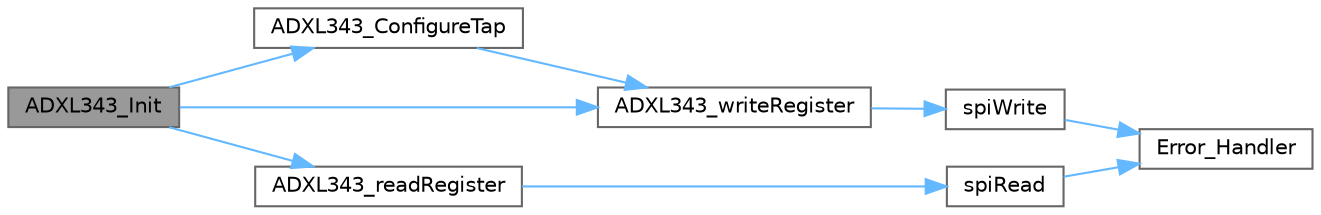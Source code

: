 digraph "ADXL343_Init"
{
 // LATEX_PDF_SIZE
  bgcolor="transparent";
  edge [fontname=Helvetica,fontsize=10,labelfontname=Helvetica,labelfontsize=10];
  node [fontname=Helvetica,fontsize=10,shape=box,height=0.2,width=0.4];
  rankdir="LR";
  Node1 [id="Node000001",label="ADXL343_Init",height=0.2,width=0.4,color="gray40", fillcolor="grey60", style="filled", fontcolor="black",tooltip="Initializes the ADXL343 accelerometer."];
  Node1 -> Node2 [id="edge1_Node000001_Node000002",color="steelblue1",style="solid",tooltip=" "];
  Node2 [id="Node000002",label="ADXL343_ConfigureTap",height=0.2,width=0.4,color="grey40", fillcolor="white", style="filled",URL="$driver__ADXL343_8c.html#a4271a55c2cc57351024a86ac84a0203a",tooltip="Configures single-tap detection for the ADXL343."];
  Node2 -> Node3 [id="edge2_Node000002_Node000003",color="steelblue1",style="solid",tooltip=" "];
  Node3 [id="Node000003",label="ADXL343_writeRegister",height=0.2,width=0.4,color="grey40", fillcolor="white", style="filled",URL="$driver__ADXL343_8c.html#afb2c4ce84c1c1dade8c7f0ff62730591",tooltip="Writes data to a specific register of the ADXL343."];
  Node3 -> Node4 [id="edge3_Node000003_Node000004",color="steelblue1",style="solid",tooltip=" "];
  Node4 [id="Node000004",label="spiWrite",height=0.2,width=0.4,color="grey40", fillcolor="white", style="filled",URL="$driver__ADXL343_8c.html#aaf4313256e790823fa015e28b544a29c",tooltip="Sends a command and data to the ADXL343 over SPI."];
  Node4 -> Node5 [id="edge4_Node000004_Node000005",color="steelblue1",style="solid",tooltip=" "];
  Node5 [id="Node000005",label="Error_Handler",height=0.2,width=0.4,color="grey40", fillcolor="white", style="filled",URL="$main_8c.html#a1730ffe1e560465665eb47d9264826f9",tooltip="This function is executed in case of error occurrence."];
  Node1 -> Node6 [id="edge5_Node000001_Node000006",color="steelblue1",style="solid",tooltip=" "];
  Node6 [id="Node000006",label="ADXL343_readRegister",height=0.2,width=0.4,color="grey40", fillcolor="white", style="filled",URL="$driver__ADXL343_8c.html#a5e3d1b1903a9848b19c1eb0048631d6a",tooltip="Reads data from a specific register of the ADXL343."];
  Node6 -> Node7 [id="edge6_Node000006_Node000007",color="steelblue1",style="solid",tooltip=" "];
  Node7 [id="Node000007",label="spiRead",height=0.2,width=0.4,color="grey40", fillcolor="white", style="filled",URL="$driver__ADXL343_8c.html#a989890910c714e6261f0b93cb6112a24",tooltip="Reads data from the ADXL343 over SPI."];
  Node7 -> Node5 [id="edge7_Node000007_Node000005",color="steelblue1",style="solid",tooltip=" "];
  Node1 -> Node3 [id="edge8_Node000001_Node000003",color="steelblue1",style="solid",tooltip=" "];
}
